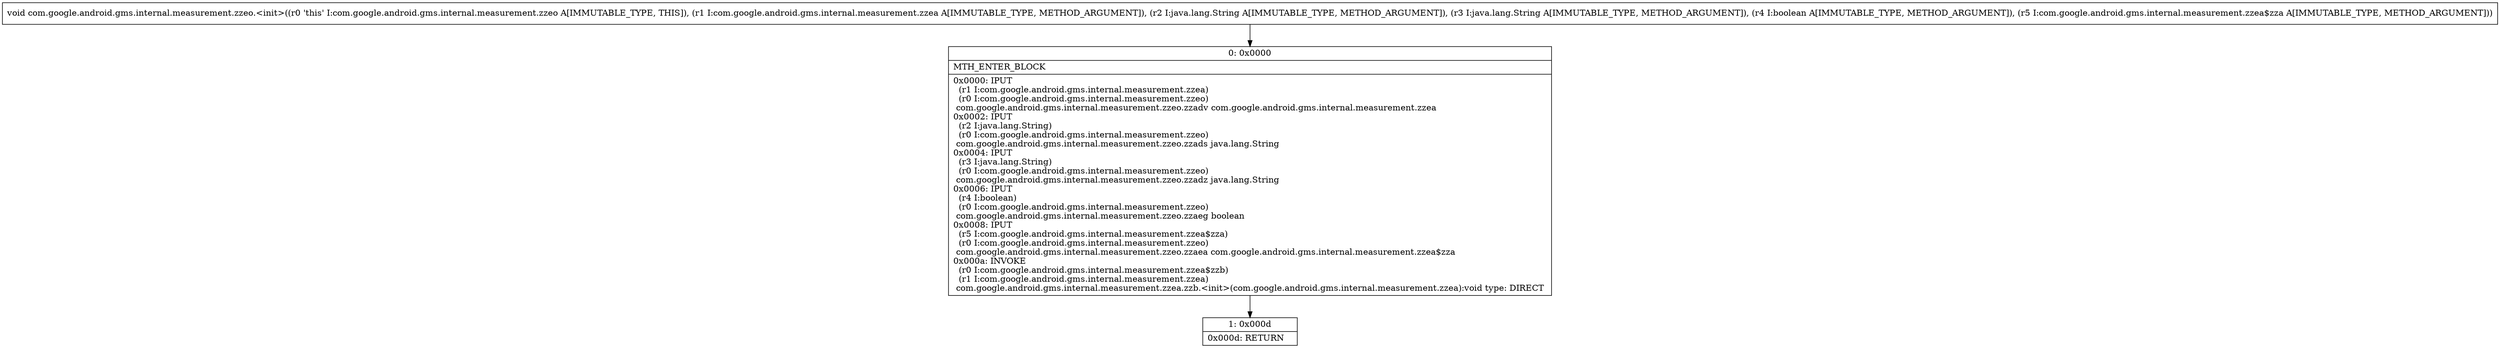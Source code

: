 digraph "CFG forcom.google.android.gms.internal.measurement.zzeo.\<init\>(Lcom\/google\/android\/gms\/internal\/measurement\/zzea;Ljava\/lang\/String;Ljava\/lang\/String;ZLcom\/google\/android\/gms\/internal\/measurement\/zzea$zza;)V" {
Node_0 [shape=record,label="{0\:\ 0x0000|MTH_ENTER_BLOCK\l|0x0000: IPUT  \l  (r1 I:com.google.android.gms.internal.measurement.zzea)\l  (r0 I:com.google.android.gms.internal.measurement.zzeo)\l com.google.android.gms.internal.measurement.zzeo.zzadv com.google.android.gms.internal.measurement.zzea \l0x0002: IPUT  \l  (r2 I:java.lang.String)\l  (r0 I:com.google.android.gms.internal.measurement.zzeo)\l com.google.android.gms.internal.measurement.zzeo.zzads java.lang.String \l0x0004: IPUT  \l  (r3 I:java.lang.String)\l  (r0 I:com.google.android.gms.internal.measurement.zzeo)\l com.google.android.gms.internal.measurement.zzeo.zzadz java.lang.String \l0x0006: IPUT  \l  (r4 I:boolean)\l  (r0 I:com.google.android.gms.internal.measurement.zzeo)\l com.google.android.gms.internal.measurement.zzeo.zzaeg boolean \l0x0008: IPUT  \l  (r5 I:com.google.android.gms.internal.measurement.zzea$zza)\l  (r0 I:com.google.android.gms.internal.measurement.zzeo)\l com.google.android.gms.internal.measurement.zzeo.zzaea com.google.android.gms.internal.measurement.zzea$zza \l0x000a: INVOKE  \l  (r0 I:com.google.android.gms.internal.measurement.zzea$zzb)\l  (r1 I:com.google.android.gms.internal.measurement.zzea)\l com.google.android.gms.internal.measurement.zzea.zzb.\<init\>(com.google.android.gms.internal.measurement.zzea):void type: DIRECT \l}"];
Node_1 [shape=record,label="{1\:\ 0x000d|0x000d: RETURN   \l}"];
MethodNode[shape=record,label="{void com.google.android.gms.internal.measurement.zzeo.\<init\>((r0 'this' I:com.google.android.gms.internal.measurement.zzeo A[IMMUTABLE_TYPE, THIS]), (r1 I:com.google.android.gms.internal.measurement.zzea A[IMMUTABLE_TYPE, METHOD_ARGUMENT]), (r2 I:java.lang.String A[IMMUTABLE_TYPE, METHOD_ARGUMENT]), (r3 I:java.lang.String A[IMMUTABLE_TYPE, METHOD_ARGUMENT]), (r4 I:boolean A[IMMUTABLE_TYPE, METHOD_ARGUMENT]), (r5 I:com.google.android.gms.internal.measurement.zzea$zza A[IMMUTABLE_TYPE, METHOD_ARGUMENT])) }"];
MethodNode -> Node_0;
Node_0 -> Node_1;
}

